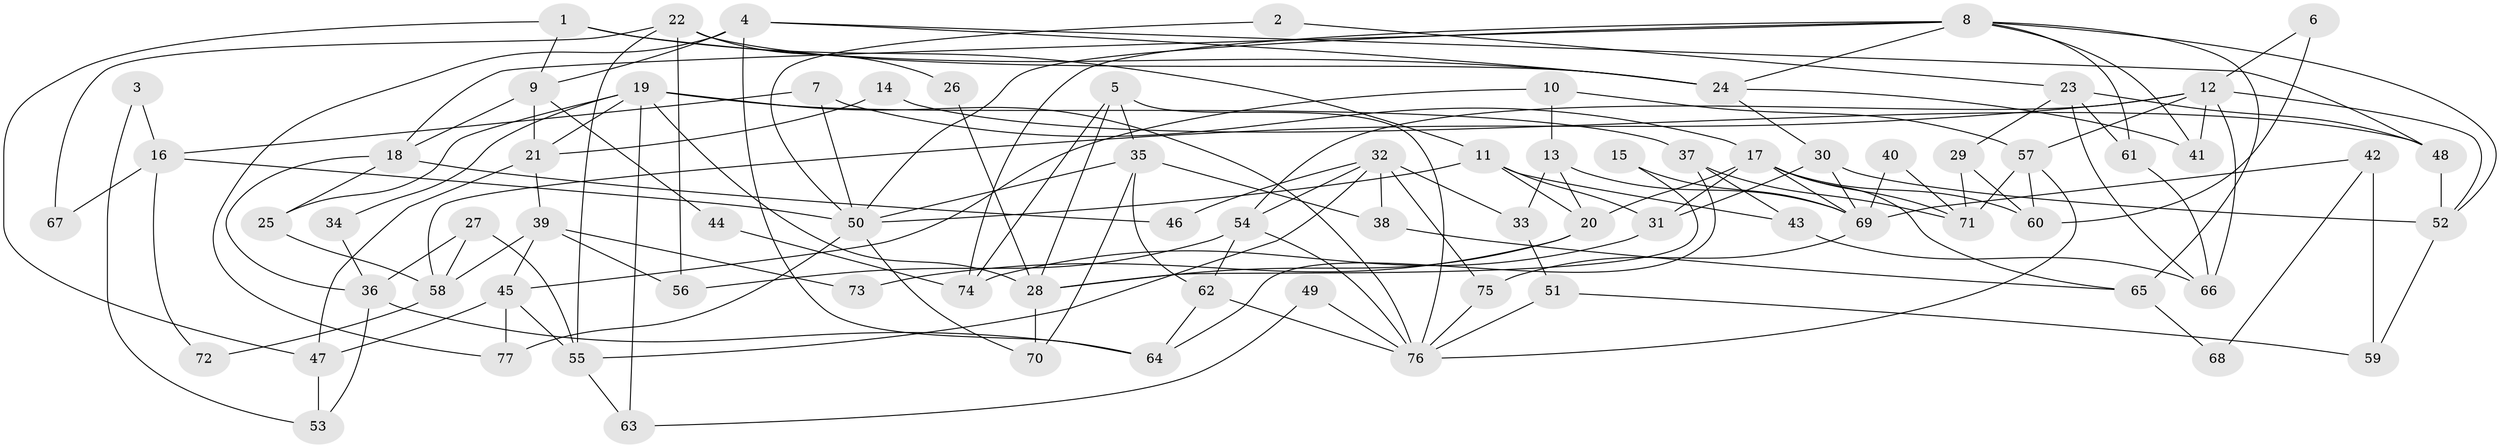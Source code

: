 // Generated by graph-tools (version 1.1) at 2025/36/03/09/25 02:36:12]
// undirected, 77 vertices, 154 edges
graph export_dot {
graph [start="1"]
  node [color=gray90,style=filled];
  1;
  2;
  3;
  4;
  5;
  6;
  7;
  8;
  9;
  10;
  11;
  12;
  13;
  14;
  15;
  16;
  17;
  18;
  19;
  20;
  21;
  22;
  23;
  24;
  25;
  26;
  27;
  28;
  29;
  30;
  31;
  32;
  33;
  34;
  35;
  36;
  37;
  38;
  39;
  40;
  41;
  42;
  43;
  44;
  45;
  46;
  47;
  48;
  49;
  50;
  51;
  52;
  53;
  54;
  55;
  56;
  57;
  58;
  59;
  60;
  61;
  62;
  63;
  64;
  65;
  66;
  67;
  68;
  69;
  70;
  71;
  72;
  73;
  74;
  75;
  76;
  77;
  1 -- 47;
  1 -- 24;
  1 -- 9;
  1 -- 11;
  2 -- 23;
  2 -- 50;
  3 -- 53;
  3 -- 16;
  4 -- 9;
  4 -- 24;
  4 -- 48;
  4 -- 64;
  4 -- 77;
  5 -- 76;
  5 -- 28;
  5 -- 35;
  5 -- 74;
  6 -- 60;
  6 -- 12;
  7 -- 50;
  7 -- 17;
  7 -- 16;
  8 -- 74;
  8 -- 50;
  8 -- 18;
  8 -- 24;
  8 -- 41;
  8 -- 52;
  8 -- 61;
  8 -- 65;
  9 -- 18;
  9 -- 21;
  9 -- 44;
  10 -- 45;
  10 -- 57;
  10 -- 13;
  11 -- 43;
  11 -- 20;
  11 -- 31;
  11 -- 50;
  12 -- 66;
  12 -- 41;
  12 -- 52;
  12 -- 54;
  12 -- 57;
  12 -- 58;
  13 -- 20;
  13 -- 33;
  13 -- 69;
  14 -- 48;
  14 -- 21;
  15 -- 69;
  15 -- 28;
  16 -- 50;
  16 -- 67;
  16 -- 72;
  17 -- 65;
  17 -- 31;
  17 -- 20;
  17 -- 60;
  17 -- 69;
  17 -- 71;
  18 -- 25;
  18 -- 36;
  18 -- 46;
  19 -- 37;
  19 -- 76;
  19 -- 21;
  19 -- 25;
  19 -- 28;
  19 -- 34;
  19 -- 63;
  20 -- 28;
  20 -- 73;
  21 -- 39;
  21 -- 47;
  22 -- 24;
  22 -- 55;
  22 -- 26;
  22 -- 56;
  22 -- 67;
  23 -- 29;
  23 -- 48;
  23 -- 61;
  23 -- 66;
  24 -- 30;
  24 -- 41;
  25 -- 58;
  26 -- 28;
  27 -- 58;
  27 -- 36;
  27 -- 55;
  28 -- 70;
  29 -- 60;
  29 -- 71;
  30 -- 69;
  30 -- 52;
  30 -- 31;
  31 -- 74;
  32 -- 54;
  32 -- 75;
  32 -- 33;
  32 -- 38;
  32 -- 46;
  32 -- 55;
  33 -- 51;
  34 -- 36;
  35 -- 50;
  35 -- 38;
  35 -- 62;
  35 -- 70;
  36 -- 64;
  36 -- 53;
  37 -- 71;
  37 -- 64;
  37 -- 43;
  38 -- 65;
  39 -- 45;
  39 -- 56;
  39 -- 58;
  39 -- 73;
  40 -- 71;
  40 -- 69;
  42 -- 59;
  42 -- 69;
  42 -- 68;
  43 -- 66;
  44 -- 74;
  45 -- 77;
  45 -- 55;
  45 -- 47;
  47 -- 53;
  48 -- 52;
  49 -- 76;
  49 -- 63;
  50 -- 70;
  50 -- 77;
  51 -- 76;
  51 -- 59;
  52 -- 59;
  54 -- 56;
  54 -- 62;
  54 -- 76;
  55 -- 63;
  57 -- 76;
  57 -- 60;
  57 -- 71;
  58 -- 72;
  61 -- 66;
  62 -- 64;
  62 -- 76;
  65 -- 68;
  69 -- 75;
  75 -- 76;
}
